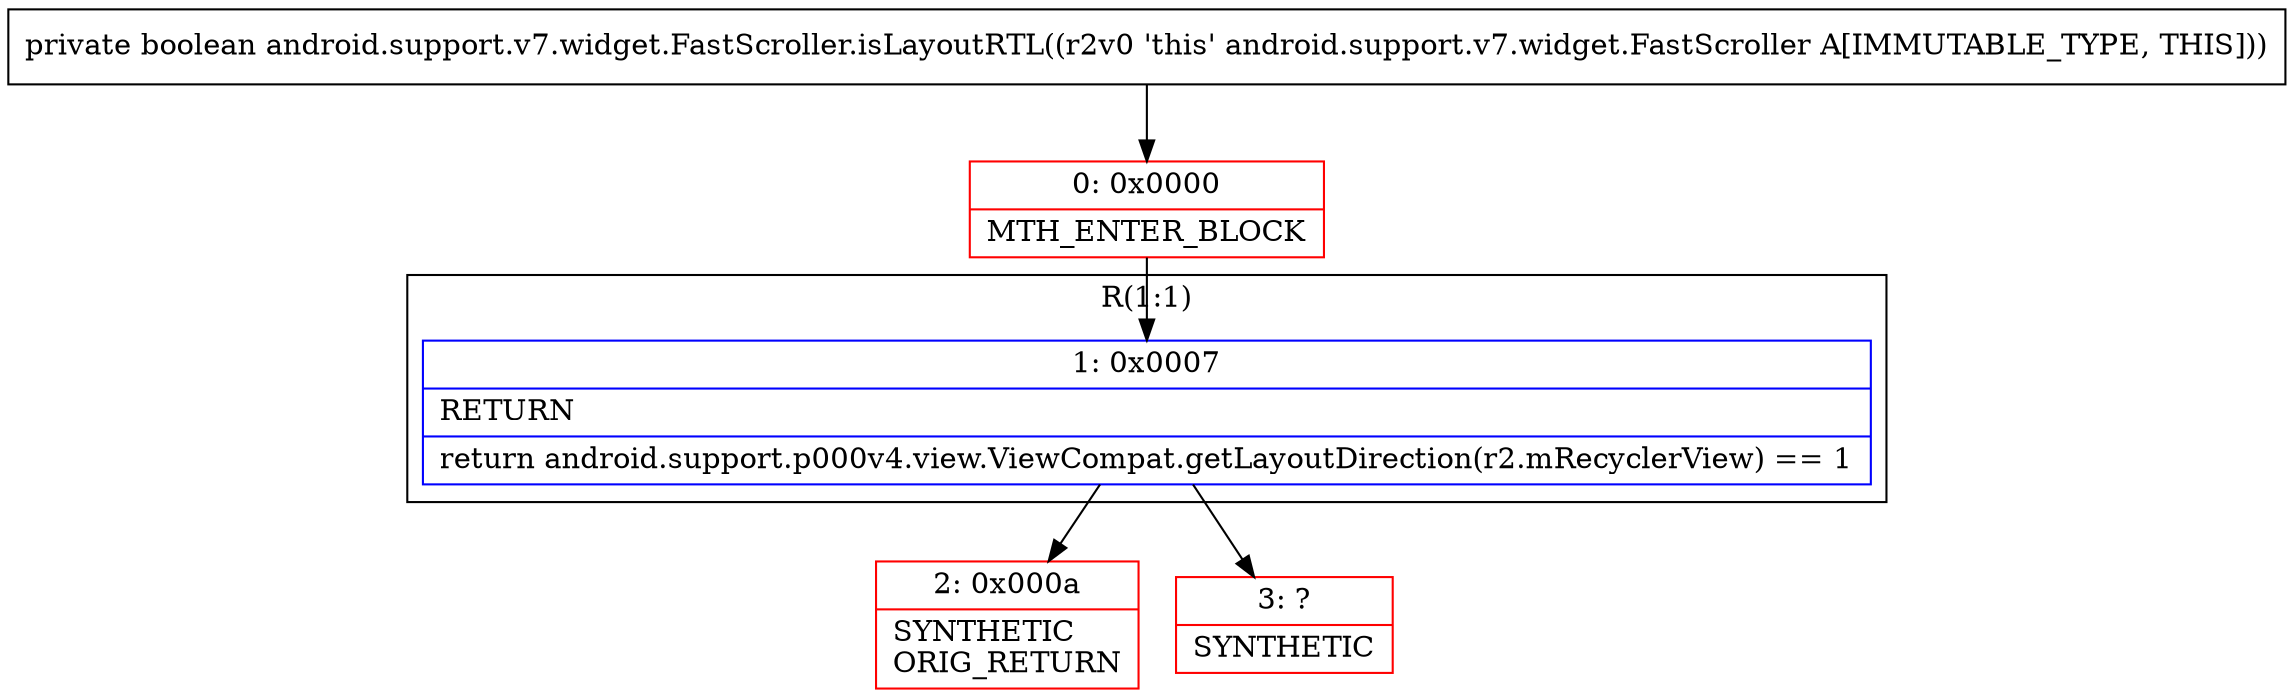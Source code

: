 digraph "CFG forandroid.support.v7.widget.FastScroller.isLayoutRTL()Z" {
subgraph cluster_Region_1591710847 {
label = "R(1:1)";
node [shape=record,color=blue];
Node_1 [shape=record,label="{1\:\ 0x0007|RETURN\l|return android.support.p000v4.view.ViewCompat.getLayoutDirection(r2.mRecyclerView) == 1\l}"];
}
Node_0 [shape=record,color=red,label="{0\:\ 0x0000|MTH_ENTER_BLOCK\l}"];
Node_2 [shape=record,color=red,label="{2\:\ 0x000a|SYNTHETIC\lORIG_RETURN\l}"];
Node_3 [shape=record,color=red,label="{3\:\ ?|SYNTHETIC\l}"];
MethodNode[shape=record,label="{private boolean android.support.v7.widget.FastScroller.isLayoutRTL((r2v0 'this' android.support.v7.widget.FastScroller A[IMMUTABLE_TYPE, THIS])) }"];
MethodNode -> Node_0;
Node_1 -> Node_2;
Node_1 -> Node_3;
Node_0 -> Node_1;
}

